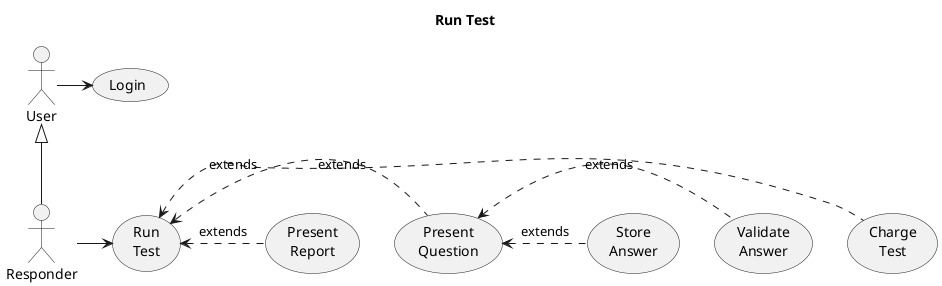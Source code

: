 @startuml
title <b>Run Test</b>

:Responder: as Responder

(Run\nTest) as (Run)
(Charge\nTest) as (Charge)
(Present\nQuestion) as (PresentQ)
(Present\nReport) as (PresentR)

(Validate\nAnswer) as (ValidateA)
(Store\nAnswer) as (StoreA)

User <|-- Responder
User -> (Login)

Responder -> (Run)
(Run) <. (Charge): extends
(Run) <. (PresentQ): extends
(Run) <. (PresentR): extends

(PresentQ) <. (ValidateA): extends
(PresentQ) <. (StoreA): extends


@enduml
